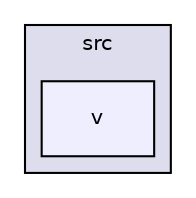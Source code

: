 digraph "src/v" {
  compound=true
  node [ fontsize="10", fontname="Helvetica"];
  edge [ labelfontsize="10", labelfontname="Helvetica"];
  subgraph clusterdir_68267d1309a1af8e8297ef4c3efbcdba {
    graph [ bgcolor="#ddddee", pencolor="black", label="src" fontname="Helvetica", fontsize="10", URL="dir_68267d1309a1af8e8297ef4c3efbcdba.html"]
  dir_fbc39ddda8e86200f6c2271c10978f6e [shape=box, label="v", style="filled", fillcolor="#eeeeff", pencolor="black", URL="dir_fbc39ddda8e86200f6c2271c10978f6e.html"];
  }
}
